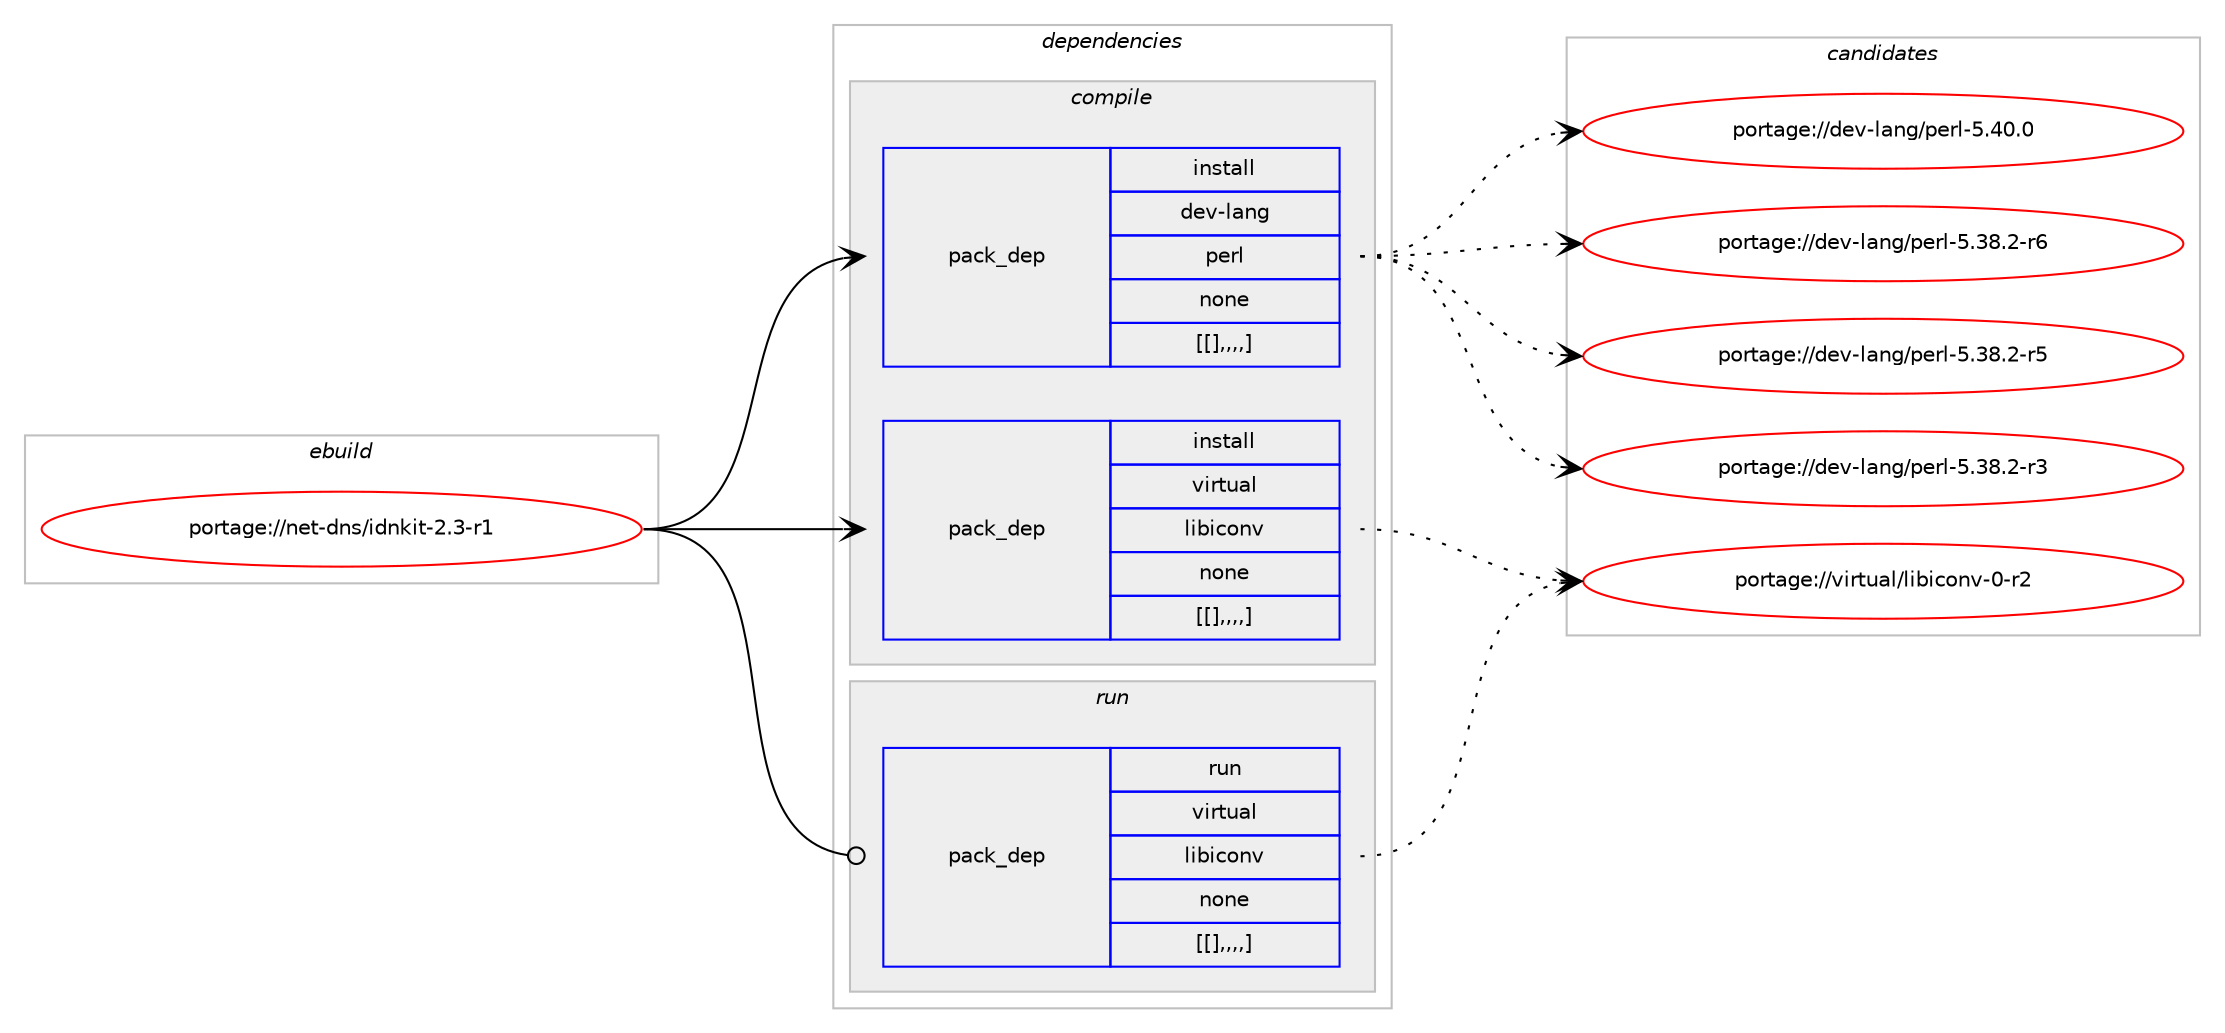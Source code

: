 digraph prolog {

# *************
# Graph options
# *************

newrank=true;
concentrate=true;
compound=true;
graph [rankdir=LR,fontname=Helvetica,fontsize=10,ranksep=1.5];#, ranksep=2.5, nodesep=0.2];
edge  [arrowhead=vee];
node  [fontname=Helvetica,fontsize=10];

# **********
# The ebuild
# **********

subgraph cluster_leftcol {
color=gray;
label=<<i>ebuild</i>>;
id [label="portage://net-dns/idnkit-2.3-r1", color=red, width=4, href="../net-dns/idnkit-2.3-r1.svg"];
}

# ****************
# The dependencies
# ****************

subgraph cluster_midcol {
color=gray;
label=<<i>dependencies</i>>;
subgraph cluster_compile {
fillcolor="#eeeeee";
style=filled;
label=<<i>compile</i>>;
subgraph pack75 {
dependency95 [label=<<TABLE BORDER="0" CELLBORDER="1" CELLSPACING="0" CELLPADDING="4" WIDTH="220"><TR><TD ROWSPAN="6" CELLPADDING="30">pack_dep</TD></TR><TR><TD WIDTH="110">install</TD></TR><TR><TD>dev-lang</TD></TR><TR><TD>perl</TD></TR><TR><TD>none</TD></TR><TR><TD>[[],,,,]</TD></TR></TABLE>>, shape=none, color=blue];
}
id:e -> dependency95:w [weight=20,style="solid",arrowhead="vee"];
subgraph pack77 {
dependency97 [label=<<TABLE BORDER="0" CELLBORDER="1" CELLSPACING="0" CELLPADDING="4" WIDTH="220"><TR><TD ROWSPAN="6" CELLPADDING="30">pack_dep</TD></TR><TR><TD WIDTH="110">install</TD></TR><TR><TD>virtual</TD></TR><TR><TD>libiconv</TD></TR><TR><TD>none</TD></TR><TR><TD>[[],,,,]</TD></TR></TABLE>>, shape=none, color=blue];
}
id:e -> dependency97:w [weight=20,style="solid",arrowhead="vee"];
}
subgraph cluster_compileandrun {
fillcolor="#eeeeee";
style=filled;
label=<<i>compile and run</i>>;
}
subgraph cluster_run {
fillcolor="#eeeeee";
style=filled;
label=<<i>run</i>>;
subgraph pack80 {
dependency100 [label=<<TABLE BORDER="0" CELLBORDER="1" CELLSPACING="0" CELLPADDING="4" WIDTH="220"><TR><TD ROWSPAN="6" CELLPADDING="30">pack_dep</TD></TR><TR><TD WIDTH="110">run</TD></TR><TR><TD>virtual</TD></TR><TR><TD>libiconv</TD></TR><TR><TD>none</TD></TR><TR><TD>[[],,,,]</TD></TR></TABLE>>, shape=none, color=blue];
}
id:e -> dependency100:w [weight=20,style="solid",arrowhead="odot"];
}
}

# **************
# The candidates
# **************

subgraph cluster_choices {
rank=same;
color=gray;
label=<<i>candidates</i>>;

subgraph choice43 {
color=black;
nodesep=1;
choice10010111845108971101034711210111410845534652484648 [label="portage://dev-lang/perl-5.40.0", color=red, width=4,href="../dev-lang/perl-5.40.0.svg"];
choice100101118451089711010347112101114108455346515646504511454 [label="portage://dev-lang/perl-5.38.2-r6", color=red, width=4,href="../dev-lang/perl-5.38.2-r6.svg"];
choice100101118451089711010347112101114108455346515646504511453 [label="portage://dev-lang/perl-5.38.2-r5", color=red, width=4,href="../dev-lang/perl-5.38.2-r5.svg"];
choice100101118451089711010347112101114108455346515646504511451 [label="portage://dev-lang/perl-5.38.2-r3", color=red, width=4,href="../dev-lang/perl-5.38.2-r3.svg"];
dependency95:e -> choice10010111845108971101034711210111410845534652484648:w [style=dotted,weight="100"];
dependency95:e -> choice100101118451089711010347112101114108455346515646504511454:w [style=dotted,weight="100"];
dependency95:e -> choice100101118451089711010347112101114108455346515646504511453:w [style=dotted,weight="100"];
dependency95:e -> choice100101118451089711010347112101114108455346515646504511451:w [style=dotted,weight="100"];
}
subgraph choice47 {
color=black;
nodesep=1;
choice1181051141161179710847108105981059911111011845484511450 [label="portage://virtual/libiconv-0-r2", color=red, width=4,href="../virtual/libiconv-0-r2.svg"];
dependency97:e -> choice1181051141161179710847108105981059911111011845484511450:w [style=dotted,weight="100"];
}
subgraph choice49 {
color=black;
nodesep=1;
choice1181051141161179710847108105981059911111011845484511450 [label="portage://virtual/libiconv-0-r2", color=red, width=4,href="../virtual/libiconv-0-r2.svg"];
dependency100:e -> choice1181051141161179710847108105981059911111011845484511450:w [style=dotted,weight="100"];
}
}

}
